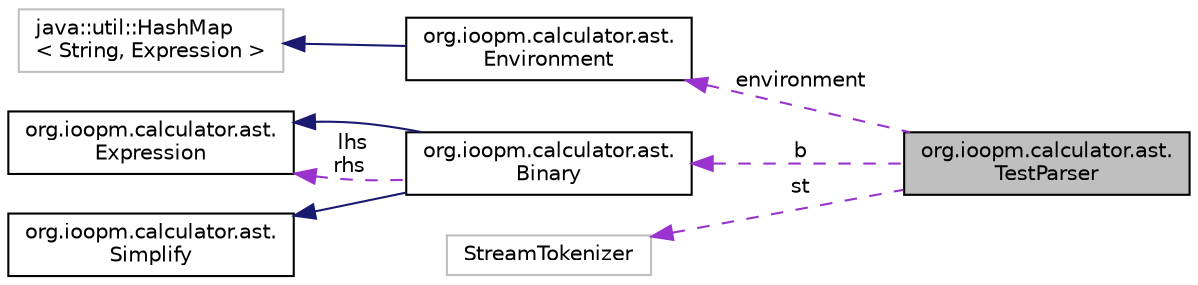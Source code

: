 digraph "org.ioopm.calculator.parser.CalculatorParser"
{
  edge [fontname="Helvetica",fontsize="10",labelfontname="Helvetica",labelfontsize="10"];
  node [fontname="Helvetica",fontsize="10",shape=record];
  rankdir="LR";
  Node1 [label="org.ioopm.calculator.ast.\lTestParser",height=0.2,width=0.4,color="black", fillcolor="grey75", style="filled", fontcolor="black"];
  Node2 -> Node1 [dir="back",color="darkorchid3",fontsize="10",style="dashed",label=" environment" ,fontname="Helvetica"];
  Node2 [label="org.ioopm.calculator.ast.\lEnvironment",height=0.2,width=0.4,color="black", fillcolor="white", style="filled",URL="$classorg_1_1ioopm_1_1calculator_1_1ast_1_1_environment.html"];
  Node3 -> Node2 [dir="back",color="midnightblue",fontsize="10",style="solid",fontname="Helvetica"];
  Node3 [label="java::util::HashMap\l\< String, Expression \>",height=0.2,width=0.4,color="grey75", fillcolor="white", style="filled"];
  Node4 -> Node1 [dir="back",color="darkorchid3",fontsize="10",style="dashed",label=" b" ,fontname="Helvetica"];
  Node4 [label="org.ioopm.calculator.ast.\lBinary",height=0.2,width=0.4,color="black", fillcolor="white", style="filled",URL="$classorg_1_1ioopm_1_1calculator_1_1ast_1_1_binary.html"];
  Node5 -> Node4 [dir="back",color="midnightblue",fontsize="10",style="solid",fontname="Helvetica"];
  Node5 [label="org.ioopm.calculator.ast.\lExpression",height=0.2,width=0.4,color="black", fillcolor="white", style="filled",URL="$classorg_1_1ioopm_1_1calculator_1_1ast_1_1_expression.html"];
  Node6 -> Node4 [dir="back",color="midnightblue",fontsize="10",style="solid",fontname="Helvetica"];
  Node6 [label="org.ioopm.calculator.ast.\lSimplify",height=0.2,width=0.4,color="black", fillcolor="white", style="filled",URL="$interfaceorg_1_1ioopm_1_1calculator_1_1ast_1_1_simplify.html"];
  Node5 -> Node4 [dir="back",color="darkorchid3",fontsize="10",style="dashed",label=" lhs\nrhs" ,fontname="Helvetica"];
  Node7 -> Node1 [dir="back",color="darkorchid3",fontsize="10",style="dashed",label=" st" ,fontname="Helvetica"];
  Node7 [label="StreamTokenizer",height=0.2,width=0.4,color="grey75", fillcolor="white", style="filled"];
}
